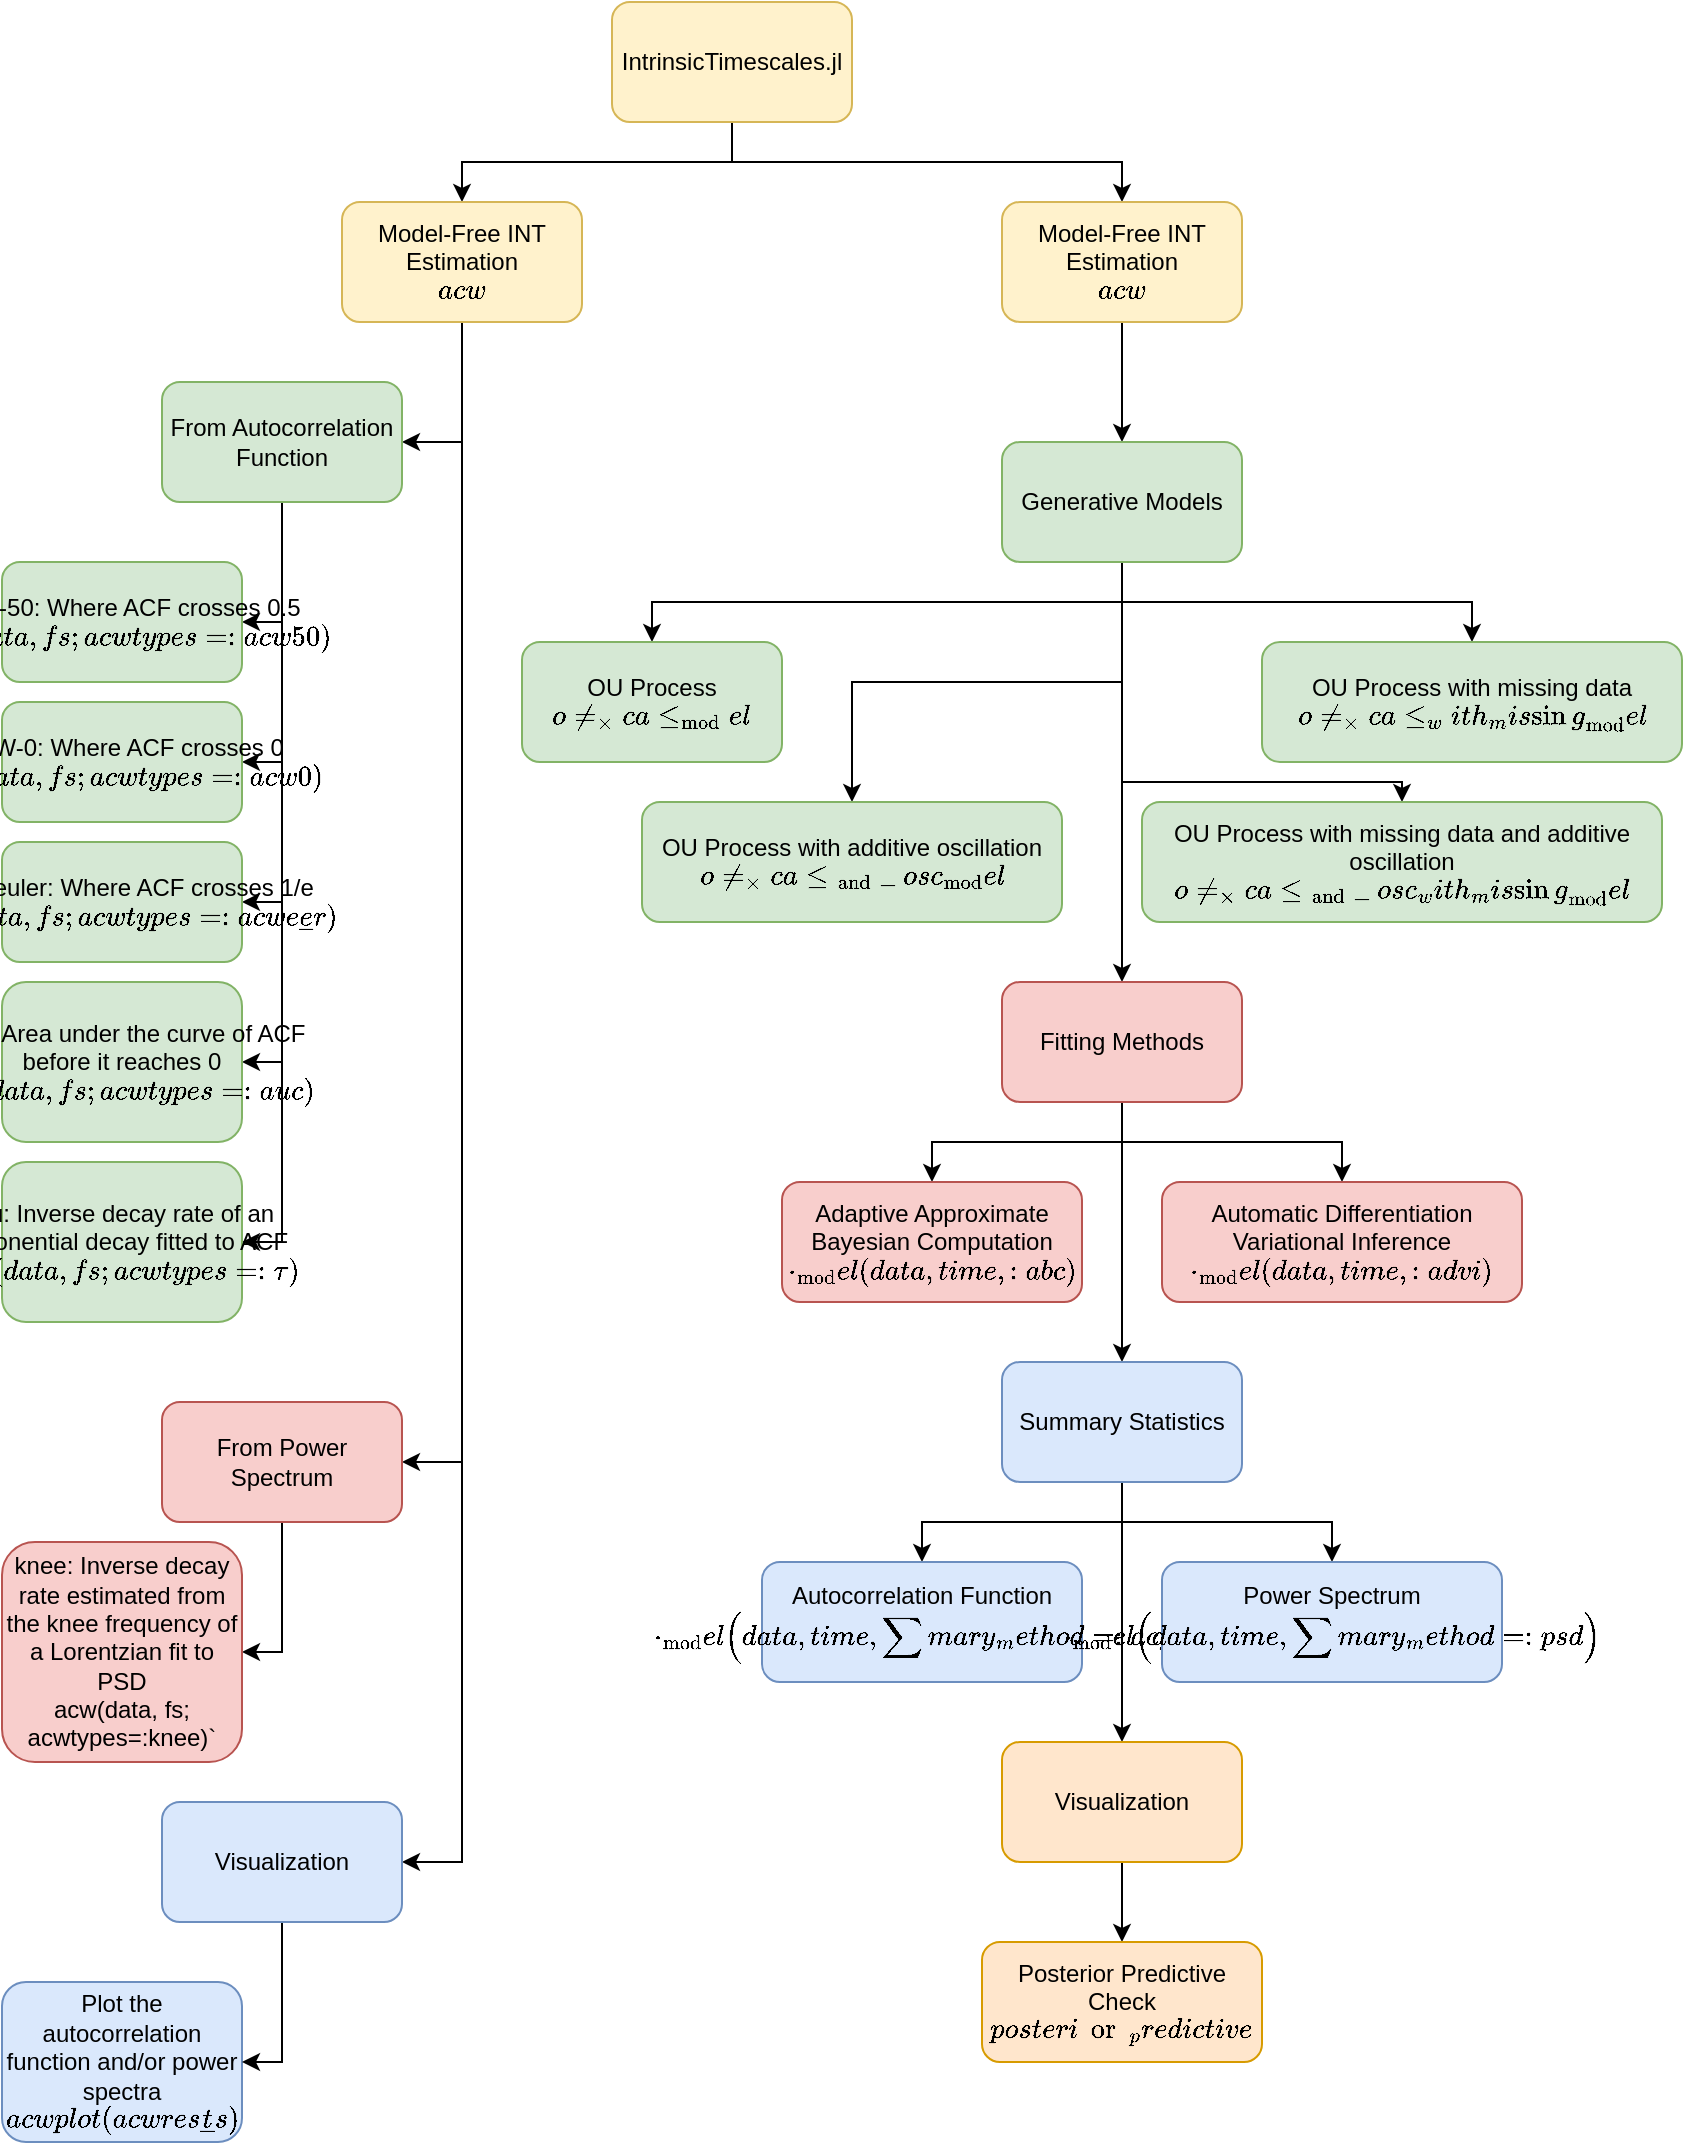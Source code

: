 <mxfile version="28.0.4">
  <diagram name="Page-1" id="7WM767m_bbh0yaHeV_5I">
    <mxGraphModel dx="854" dy="1040" grid="1" gridSize="10" guides="1" tooltips="1" connect="1" arrows="1" fold="1" page="1" pageScale="1" pageWidth="850" pageHeight="1100" math="0" shadow="0">
      <root>
        <mxCell id="0" />
        <mxCell id="1" parent="0" />
        <mxCell id="1J8hHbY2x0F2kgIr5jKq-30" style="edgeStyle=orthogonalEdgeStyle;rounded=0;orthogonalLoop=1;jettySize=auto;html=1;exitX=0.5;exitY=1;exitDx=0;exitDy=0;" edge="1" parent="1" source="1J8hHbY2x0F2kgIr5jKq-1" target="1J8hHbY2x0F2kgIr5jKq-2">
          <mxGeometry relative="1" as="geometry" />
        </mxCell>
        <mxCell id="1J8hHbY2x0F2kgIr5jKq-31" style="edgeStyle=orthogonalEdgeStyle;rounded=0;orthogonalLoop=1;jettySize=auto;html=1;exitX=0.5;exitY=1;exitDx=0;exitDy=0;entryX=0.5;entryY=0;entryDx=0;entryDy=0;" edge="1" parent="1" source="1J8hHbY2x0F2kgIr5jKq-1" target="1J8hHbY2x0F2kgIr5jKq-4">
          <mxGeometry relative="1" as="geometry" />
        </mxCell>
        <mxCell id="1J8hHbY2x0F2kgIr5jKq-1" value="IntrinsicTimescales.jl" style="rounded=1;whiteSpace=wrap;html=1;fillColor=#fff2cc;strokeColor=#d6b656;" vertex="1" parent="1">
          <mxGeometry x="305" y="10" width="120" height="60" as="geometry" />
        </mxCell>
        <mxCell id="1J8hHbY2x0F2kgIr5jKq-33" style="edgeStyle=orthogonalEdgeStyle;rounded=0;orthogonalLoop=1;jettySize=auto;html=1;exitX=0.5;exitY=1;exitDx=0;exitDy=0;entryX=1;entryY=0.5;entryDx=0;entryDy=0;" edge="1" parent="1" source="1J8hHbY2x0F2kgIr5jKq-2" target="1J8hHbY2x0F2kgIr5jKq-10">
          <mxGeometry relative="1" as="geometry" />
        </mxCell>
        <mxCell id="1J8hHbY2x0F2kgIr5jKq-34" style="edgeStyle=orthogonalEdgeStyle;rounded=0;orthogonalLoop=1;jettySize=auto;html=1;exitX=0.5;exitY=1;exitDx=0;exitDy=0;entryX=1;entryY=0.5;entryDx=0;entryDy=0;" edge="1" parent="1" source="1J8hHbY2x0F2kgIr5jKq-2" target="1J8hHbY2x0F2kgIr5jKq-25">
          <mxGeometry relative="1" as="geometry" />
        </mxCell>
        <mxCell id="1J8hHbY2x0F2kgIr5jKq-35" style="edgeStyle=orthogonalEdgeStyle;rounded=0;orthogonalLoop=1;jettySize=auto;html=1;exitX=0.5;exitY=1;exitDx=0;exitDy=0;entryX=1;entryY=0.5;entryDx=0;entryDy=0;" edge="1" parent="1" source="1J8hHbY2x0F2kgIr5jKq-2" target="1J8hHbY2x0F2kgIr5jKq-32">
          <mxGeometry relative="1" as="geometry" />
        </mxCell>
        <mxCell id="1J8hHbY2x0F2kgIr5jKq-2" value="Model-Free INT Estimation&lt;div&gt;`acw`&lt;/div&gt;" style="rounded=1;whiteSpace=wrap;html=1;fillColor=#fff2cc;strokeColor=#d6b656;" vertex="1" parent="1">
          <mxGeometry x="170" y="110" width="120" height="60" as="geometry" />
        </mxCell>
        <mxCell id="1J8hHbY2x0F2kgIr5jKq-43" style="edgeStyle=orthogonalEdgeStyle;rounded=0;orthogonalLoop=1;jettySize=auto;html=1;exitX=0.5;exitY=1;exitDx=0;exitDy=0;entryX=0.5;entryY=0;entryDx=0;entryDy=0;" edge="1" parent="1" source="1J8hHbY2x0F2kgIr5jKq-4" target="1J8hHbY2x0F2kgIr5jKq-5">
          <mxGeometry relative="1" as="geometry" />
        </mxCell>
        <mxCell id="1J8hHbY2x0F2kgIr5jKq-4" value="Model-Free INT Estimation&lt;div&gt;`acw`&lt;/div&gt;" style="rounded=1;whiteSpace=wrap;html=1;fillColor=#fff2cc;strokeColor=#d6b656;" vertex="1" parent="1">
          <mxGeometry x="500" y="110" width="120" height="60" as="geometry" />
        </mxCell>
        <mxCell id="1J8hHbY2x0F2kgIr5jKq-44" style="edgeStyle=orthogonalEdgeStyle;rounded=0;orthogonalLoop=1;jettySize=auto;html=1;exitX=0.5;exitY=1;exitDx=0;exitDy=0;entryX=0.5;entryY=0;entryDx=0;entryDy=0;" edge="1" parent="1" source="1J8hHbY2x0F2kgIr5jKq-5" target="1J8hHbY2x0F2kgIr5jKq-6">
          <mxGeometry relative="1" as="geometry" />
        </mxCell>
        <mxCell id="1J8hHbY2x0F2kgIr5jKq-45" style="edgeStyle=orthogonalEdgeStyle;rounded=0;orthogonalLoop=1;jettySize=auto;html=1;exitX=0.5;exitY=1;exitDx=0;exitDy=0;" edge="1" parent="1" source="1J8hHbY2x0F2kgIr5jKq-5" target="1J8hHbY2x0F2kgIr5jKq-7">
          <mxGeometry relative="1" as="geometry" />
        </mxCell>
        <mxCell id="1J8hHbY2x0F2kgIr5jKq-46" style="edgeStyle=orthogonalEdgeStyle;rounded=0;orthogonalLoop=1;jettySize=auto;html=1;exitX=0.5;exitY=1;exitDx=0;exitDy=0;entryX=0.5;entryY=0;entryDx=0;entryDy=0;" edge="1" parent="1" source="1J8hHbY2x0F2kgIr5jKq-5" target="1J8hHbY2x0F2kgIr5jKq-8">
          <mxGeometry relative="1" as="geometry" />
        </mxCell>
        <mxCell id="1J8hHbY2x0F2kgIr5jKq-47" style="edgeStyle=orthogonalEdgeStyle;rounded=0;orthogonalLoop=1;jettySize=auto;html=1;exitX=0.5;exitY=1;exitDx=0;exitDy=0;entryX=0.5;entryY=0;entryDx=0;entryDy=0;" edge="1" parent="1" source="1J8hHbY2x0F2kgIr5jKq-5" target="1J8hHbY2x0F2kgIr5jKq-9">
          <mxGeometry relative="1" as="geometry">
            <Array as="points">
              <mxPoint x="560" y="400" />
            </Array>
          </mxGeometry>
        </mxCell>
        <mxCell id="1J8hHbY2x0F2kgIr5jKq-48" style="edgeStyle=orthogonalEdgeStyle;rounded=0;orthogonalLoop=1;jettySize=auto;html=1;exitX=0.5;exitY=1;exitDx=0;exitDy=0;entryX=0.5;entryY=0;entryDx=0;entryDy=0;" edge="1" parent="1" source="1J8hHbY2x0F2kgIr5jKq-5" target="1J8hHbY2x0F2kgIr5jKq-11">
          <mxGeometry relative="1" as="geometry" />
        </mxCell>
        <mxCell id="1J8hHbY2x0F2kgIr5jKq-5" value="Generative Models" style="rounded=1;whiteSpace=wrap;html=1;fillColor=#d5e8d4;strokeColor=#82b366;" vertex="1" parent="1">
          <mxGeometry x="500" y="230" width="120" height="60" as="geometry" />
        </mxCell>
        <mxCell id="1J8hHbY2x0F2kgIr5jKq-6" value="OU Process&lt;div&gt;`one_timescale_model`&lt;/div&gt;" style="rounded=1;whiteSpace=wrap;html=1;fillColor=#d5e8d4;strokeColor=#82b366;" vertex="1" parent="1">
          <mxGeometry x="260" y="330" width="130" height="60" as="geometry" />
        </mxCell>
        <mxCell id="1J8hHbY2x0F2kgIr5jKq-7" value="OU Process with additive oscillation&lt;div&gt;`one_timescale_and_osc_model`&lt;/div&gt;" style="rounded=1;whiteSpace=wrap;html=1;fillColor=#d5e8d4;strokeColor=#82b366;" vertex="1" parent="1">
          <mxGeometry x="320" y="410" width="210" height="60" as="geometry" />
        </mxCell>
        <mxCell id="1J8hHbY2x0F2kgIr5jKq-8" value="OU Process with missing data&lt;div&gt;`one_timescale_with_missing_model`&lt;/div&gt;" style="rounded=1;whiteSpace=wrap;html=1;fillColor=#d5e8d4;strokeColor=#82b366;" vertex="1" parent="1">
          <mxGeometry x="630" y="330" width="210" height="60" as="geometry" />
        </mxCell>
        <mxCell id="1J8hHbY2x0F2kgIr5jKq-9" value="OU Process with missing data and additive oscillation&lt;div&gt;`one_timescale_and_osc_with_missing_model`&lt;/div&gt;" style="rounded=1;whiteSpace=wrap;html=1;fillColor=#d5e8d4;strokeColor=#82b366;" vertex="1" parent="1">
          <mxGeometry x="570" y="410" width="260" height="60" as="geometry" />
        </mxCell>
        <mxCell id="1J8hHbY2x0F2kgIr5jKq-36" style="edgeStyle=orthogonalEdgeStyle;rounded=0;orthogonalLoop=1;jettySize=auto;html=1;exitX=0.5;exitY=1;exitDx=0;exitDy=0;entryX=1;entryY=0.5;entryDx=0;entryDy=0;" edge="1" parent="1" source="1J8hHbY2x0F2kgIr5jKq-10" target="1J8hHbY2x0F2kgIr5jKq-19">
          <mxGeometry relative="1" as="geometry" />
        </mxCell>
        <mxCell id="1J8hHbY2x0F2kgIr5jKq-37" style="edgeStyle=orthogonalEdgeStyle;rounded=0;orthogonalLoop=1;jettySize=auto;html=1;exitX=0.5;exitY=1;exitDx=0;exitDy=0;entryX=1;entryY=0.5;entryDx=0;entryDy=0;" edge="1" parent="1" source="1J8hHbY2x0F2kgIr5jKq-10" target="1J8hHbY2x0F2kgIr5jKq-20">
          <mxGeometry relative="1" as="geometry" />
        </mxCell>
        <mxCell id="1J8hHbY2x0F2kgIr5jKq-38" style="edgeStyle=orthogonalEdgeStyle;rounded=0;orthogonalLoop=1;jettySize=auto;html=1;exitX=0.5;exitY=1;exitDx=0;exitDy=0;entryX=1;entryY=0.5;entryDx=0;entryDy=0;" edge="1" parent="1" source="1J8hHbY2x0F2kgIr5jKq-10" target="1J8hHbY2x0F2kgIr5jKq-21">
          <mxGeometry relative="1" as="geometry" />
        </mxCell>
        <mxCell id="1J8hHbY2x0F2kgIr5jKq-39" style="edgeStyle=orthogonalEdgeStyle;rounded=0;orthogonalLoop=1;jettySize=auto;html=1;exitX=0.5;exitY=1;exitDx=0;exitDy=0;entryX=1;entryY=0.5;entryDx=0;entryDy=0;" edge="1" parent="1" source="1J8hHbY2x0F2kgIr5jKq-10" target="1J8hHbY2x0F2kgIr5jKq-22">
          <mxGeometry relative="1" as="geometry" />
        </mxCell>
        <mxCell id="1J8hHbY2x0F2kgIr5jKq-40" style="edgeStyle=orthogonalEdgeStyle;rounded=0;orthogonalLoop=1;jettySize=auto;html=1;exitX=0.5;exitY=1;exitDx=0;exitDy=0;entryX=1;entryY=0.5;entryDx=0;entryDy=0;" edge="1" parent="1" source="1J8hHbY2x0F2kgIr5jKq-10" target="1J8hHbY2x0F2kgIr5jKq-23">
          <mxGeometry relative="1" as="geometry" />
        </mxCell>
        <mxCell id="1J8hHbY2x0F2kgIr5jKq-10" value="From Autocorrelation Function" style="rounded=1;whiteSpace=wrap;html=1;fillColor=#d5e8d4;strokeColor=#82b366;" vertex="1" parent="1">
          <mxGeometry x="80" y="200" width="120" height="60" as="geometry" />
        </mxCell>
        <mxCell id="1J8hHbY2x0F2kgIr5jKq-49" style="edgeStyle=orthogonalEdgeStyle;rounded=0;orthogonalLoop=1;jettySize=auto;html=1;exitX=0.5;exitY=1;exitDx=0;exitDy=0;entryX=0.5;entryY=0;entryDx=0;entryDy=0;" edge="1" parent="1" source="1J8hHbY2x0F2kgIr5jKq-11" target="1J8hHbY2x0F2kgIr5jKq-12">
          <mxGeometry relative="1" as="geometry" />
        </mxCell>
        <mxCell id="1J8hHbY2x0F2kgIr5jKq-50" style="edgeStyle=orthogonalEdgeStyle;rounded=0;orthogonalLoop=1;jettySize=auto;html=1;exitX=0.5;exitY=1;exitDx=0;exitDy=0;" edge="1" parent="1" source="1J8hHbY2x0F2kgIr5jKq-11" target="1J8hHbY2x0F2kgIr5jKq-13">
          <mxGeometry relative="1" as="geometry" />
        </mxCell>
        <mxCell id="1J8hHbY2x0F2kgIr5jKq-51" style="edgeStyle=orthogonalEdgeStyle;rounded=0;orthogonalLoop=1;jettySize=auto;html=1;exitX=0.5;exitY=1;exitDx=0;exitDy=0;entryX=0.5;entryY=0;entryDx=0;entryDy=0;" edge="1" parent="1" source="1J8hHbY2x0F2kgIr5jKq-11" target="1J8hHbY2x0F2kgIr5jKq-14">
          <mxGeometry relative="1" as="geometry" />
        </mxCell>
        <mxCell id="1J8hHbY2x0F2kgIr5jKq-11" value="Fitting Methods" style="rounded=1;whiteSpace=wrap;html=1;fillColor=#f8cecc;strokeColor=#b85450;" vertex="1" parent="1">
          <mxGeometry x="500" y="500" width="120" height="60" as="geometry" />
        </mxCell>
        <mxCell id="1J8hHbY2x0F2kgIr5jKq-12" value="Adaptive Approximate Bayesian Computation&lt;div&gt;`*_model(data, time, :abc)`&lt;/div&gt;" style="rounded=1;whiteSpace=wrap;html=1;fillColor=#f8cecc;strokeColor=#b85450;" vertex="1" parent="1">
          <mxGeometry x="390" y="600" width="150" height="60" as="geometry" />
        </mxCell>
        <mxCell id="1J8hHbY2x0F2kgIr5jKq-13" value="Automatic Differentiation Variational Inference&lt;div&gt;`*_model(data, time, :advi)`&lt;/div&gt;" style="rounded=1;whiteSpace=wrap;html=1;fillColor=#f8cecc;strokeColor=#b85450;" vertex="1" parent="1">
          <mxGeometry x="580" y="600" width="180" height="60" as="geometry" />
        </mxCell>
        <mxCell id="1J8hHbY2x0F2kgIr5jKq-52" style="edgeStyle=orthogonalEdgeStyle;rounded=0;orthogonalLoop=1;jettySize=auto;html=1;exitX=0.5;exitY=1;exitDx=0;exitDy=0;entryX=0.5;entryY=0;entryDx=0;entryDy=0;" edge="1" parent="1" source="1J8hHbY2x0F2kgIr5jKq-14" target="1J8hHbY2x0F2kgIr5jKq-15">
          <mxGeometry relative="1" as="geometry">
            <Array as="points">
              <mxPoint x="560" y="770" />
              <mxPoint x="460" y="770" />
            </Array>
          </mxGeometry>
        </mxCell>
        <mxCell id="1J8hHbY2x0F2kgIr5jKq-53" style="edgeStyle=orthogonalEdgeStyle;rounded=0;orthogonalLoop=1;jettySize=auto;html=1;exitX=0.5;exitY=1;exitDx=0;exitDy=0;" edge="1" parent="1" source="1J8hHbY2x0F2kgIr5jKq-14" target="1J8hHbY2x0F2kgIr5jKq-16">
          <mxGeometry relative="1" as="geometry" />
        </mxCell>
        <mxCell id="1J8hHbY2x0F2kgIr5jKq-54" style="edgeStyle=orthogonalEdgeStyle;rounded=0;orthogonalLoop=1;jettySize=auto;html=1;exitX=0.5;exitY=1;exitDx=0;exitDy=0;" edge="1" parent="1" source="1J8hHbY2x0F2kgIr5jKq-14" target="1J8hHbY2x0F2kgIr5jKq-17">
          <mxGeometry relative="1" as="geometry" />
        </mxCell>
        <mxCell id="1J8hHbY2x0F2kgIr5jKq-14" value="Summary Statistics" style="rounded=1;whiteSpace=wrap;html=1;fillColor=#dae8fc;strokeColor=#6c8ebf;" vertex="1" parent="1">
          <mxGeometry x="500" y="690" width="120" height="60" as="geometry" />
        </mxCell>
        <mxCell id="1J8hHbY2x0F2kgIr5jKq-15" value="Autocorrelation Function&lt;div&gt;`*_model(data, time, summary_method=:acf)`&lt;/div&gt;" style="rounded=1;whiteSpace=wrap;html=1;fillColor=#dae8fc;strokeColor=#6c8ebf;" vertex="1" parent="1">
          <mxGeometry x="380" y="790" width="160" height="60" as="geometry" />
        </mxCell>
        <mxCell id="1J8hHbY2x0F2kgIr5jKq-16" value="Power Spectrum&lt;div&gt;`*_model(data, time, summary_method=:psd)`&lt;/div&gt;" style="rounded=1;whiteSpace=wrap;html=1;fillColor=#dae8fc;strokeColor=#6c8ebf;" vertex="1" parent="1">
          <mxGeometry x="580" y="790" width="170" height="60" as="geometry" />
        </mxCell>
        <mxCell id="1J8hHbY2x0F2kgIr5jKq-55" style="edgeStyle=orthogonalEdgeStyle;rounded=0;orthogonalLoop=1;jettySize=auto;html=1;exitX=0.5;exitY=1;exitDx=0;exitDy=0;entryX=0.5;entryY=0;entryDx=0;entryDy=0;" edge="1" parent="1" source="1J8hHbY2x0F2kgIr5jKq-17" target="1J8hHbY2x0F2kgIr5jKq-18">
          <mxGeometry relative="1" as="geometry" />
        </mxCell>
        <mxCell id="1J8hHbY2x0F2kgIr5jKq-17" value="Visualization" style="rounded=1;whiteSpace=wrap;html=1;fillColor=#ffe6cc;strokeColor=#d79b00;" vertex="1" parent="1">
          <mxGeometry x="500" y="880" width="120" height="60" as="geometry" />
        </mxCell>
        <mxCell id="1J8hHbY2x0F2kgIr5jKq-18" value="Posterior Predictive Check&lt;div&gt;`posterior_predictive`&lt;/div&gt;" style="rounded=1;whiteSpace=wrap;html=1;fillColor=#ffe6cc;strokeColor=#d79b00;" vertex="1" parent="1">
          <mxGeometry x="490" y="980" width="140" height="60" as="geometry" />
        </mxCell>
        <mxCell id="1J8hHbY2x0F2kgIr5jKq-19" value="ACW-50: Where ACF crosses 0.5&lt;div&gt;`acw(data, fs; acwtypes=:acw50)`&lt;/div&gt;" style="rounded=1;whiteSpace=wrap;html=1;fillColor=#d5e8d4;strokeColor=#82b366;" vertex="1" parent="1">
          <mxGeometry y="290" width="120" height="60" as="geometry" />
        </mxCell>
        <mxCell id="1J8hHbY2x0F2kgIr5jKq-20" value="ACW-0: Where ACF crosses 0&lt;div&gt;`acw(data, fs; acwtypes=:acw0)`&lt;/div&gt;" style="rounded=1;whiteSpace=wrap;html=1;fillColor=#d5e8d4;strokeColor=#82b366;" vertex="1" parent="1">
          <mxGeometry y="360" width="120" height="60" as="geometry" />
        </mxCell>
        <mxCell id="1J8hHbY2x0F2kgIr5jKq-21" value="ACW-euler: Where ACF crosses 1/e&lt;div&gt;`acw(data, fs; acwtypes=:acweuler)`&lt;/div&gt;" style="rounded=1;whiteSpace=wrap;html=1;fillColor=#d5e8d4;strokeColor=#82b366;" vertex="1" parent="1">
          <mxGeometry y="430" width="120" height="60" as="geometry" />
        </mxCell>
        <mxCell id="1J8hHbY2x0F2kgIr5jKq-22" value="AUC: Area under the curve of ACF before it reaches 0&lt;div&gt;`acw(data, fs; acwtypes=:auc)`&lt;/div&gt;" style="rounded=1;whiteSpace=wrap;html=1;fillColor=#d5e8d4;strokeColor=#82b366;" vertex="1" parent="1">
          <mxGeometry y="500" width="120" height="80" as="geometry" />
        </mxCell>
        <mxCell id="1J8hHbY2x0F2kgIr5jKq-23" value="tau: Inverse decay rate of an exponential decay fitted to ACF&lt;div&gt;`acw(data, fs; acwtypes=:tau)`&lt;/div&gt;" style="rounded=1;whiteSpace=wrap;html=1;fillColor=#d5e8d4;strokeColor=#82b366;" vertex="1" parent="1">
          <mxGeometry y="590" width="120" height="80" as="geometry" />
        </mxCell>
        <mxCell id="1J8hHbY2x0F2kgIr5jKq-41" style="edgeStyle=orthogonalEdgeStyle;rounded=0;orthogonalLoop=1;jettySize=auto;html=1;exitX=0.5;exitY=1;exitDx=0;exitDy=0;entryX=1;entryY=0.5;entryDx=0;entryDy=0;" edge="1" parent="1" source="1J8hHbY2x0F2kgIr5jKq-25" target="1J8hHbY2x0F2kgIr5jKq-26">
          <mxGeometry relative="1" as="geometry" />
        </mxCell>
        <mxCell id="1J8hHbY2x0F2kgIr5jKq-25" value="From Power Spectrum" style="rounded=1;whiteSpace=wrap;html=1;fillColor=#f8cecc;strokeColor=#b85450;" vertex="1" parent="1">
          <mxGeometry x="80" y="710" width="120" height="60" as="geometry" />
        </mxCell>
        <mxCell id="1J8hHbY2x0F2kgIr5jKq-26" value="knee: Inverse decay rate estimated from the knee frequency of a Lorentzian fit to PSD&lt;div&gt;acw(data, fs; acwtypes=:knee)`&lt;/div&gt;" style="rounded=1;whiteSpace=wrap;html=1;fillColor=#f8cecc;strokeColor=#b85450;" vertex="1" parent="1">
          <mxGeometry y="780" width="120" height="110" as="geometry" />
        </mxCell>
        <mxCell id="1J8hHbY2x0F2kgIr5jKq-29" value="Plot the autocorrelation function and/or power spectra&lt;div&gt;`acwplot(acwresults)`&lt;/div&gt;" style="rounded=1;whiteSpace=wrap;html=1;fillColor=#dae8fc;strokeColor=#6c8ebf;" vertex="1" parent="1">
          <mxGeometry y="1000" width="120" height="80" as="geometry" />
        </mxCell>
        <mxCell id="1J8hHbY2x0F2kgIr5jKq-42" style="edgeStyle=orthogonalEdgeStyle;rounded=0;orthogonalLoop=1;jettySize=auto;html=1;exitX=0.5;exitY=1;exitDx=0;exitDy=0;entryX=1;entryY=0.5;entryDx=0;entryDy=0;" edge="1" parent="1" source="1J8hHbY2x0F2kgIr5jKq-32" target="1J8hHbY2x0F2kgIr5jKq-29">
          <mxGeometry relative="1" as="geometry" />
        </mxCell>
        <mxCell id="1J8hHbY2x0F2kgIr5jKq-32" value="Visualization" style="rounded=1;whiteSpace=wrap;html=1;fillColor=#dae8fc;strokeColor=#6c8ebf;" vertex="1" parent="1">
          <mxGeometry x="80" y="910" width="120" height="60" as="geometry" />
        </mxCell>
      </root>
    </mxGraphModel>
  </diagram>
</mxfile>
